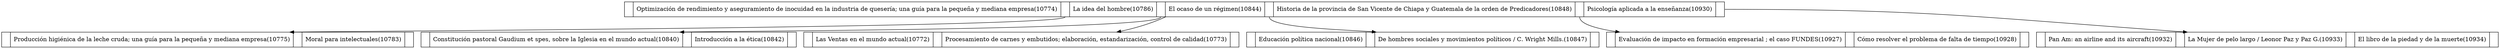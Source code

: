 digraph structs {
node [shape = record]; 1[label="<fo>|<f22>Optimización de rendimiento y aseguramiento de inocuidad en la industria de quesería; una guía para la pequeña y mediana empresa(10774)|<f1> |<f22>La idea del hombre(10786)|<f2> |<f22>El ocaso de un régimen(10844)|<f3> |<f22>Historia de la provincia de San Vicente de Chiapa y Guatemala de la orden de Predicadores(10848)|<f4> |<f22>Psicología aplicada a la enseñanza(10930)|<f5> "];
1:f0 -> 0 :here;
0[label = "<fo> |<f22> Las Ventas en el mundo actual(10772) |<f1>  |<f22> Procesamiento de carnes y embutidos; elaboración, estandarización, control de calidad(10773) |<f2>  "];
1:f1 -> 2 :here;
2[label = "<fo> |<f22> Producción higiénica de la leche cruda; una guía para la pequeña y mediana empresa(10775) |<f1>  |<f22> Moral para intelectuales(10783) |<f2>  "];
1:f2 -> 3 :here;
3[label = "<fo> |<f22> Constitución pastoral Gaudium et spes, sobre la Iglesia en el mundo actual(10840) |<f1>  |<f22> Introducción a la ética(10842) |<f2>  "];
1:f3 -> 4 :here;
4[label = "<fo> |<f22> Educación política nacional(10846) |<f1>  |<f22> De hombres sociales y movimientos políticos / C. Wright Mills.(10847) |<f2>  "];
1:f4 -> 5 :here;
5[label = "<fo> |<f22> Evaluación de impacto en formación empresarial ; el caso FUNDES(10927) |<f1>  |<f22> Cómo resolver el problema de falta de tiempo(10928) |<f2>  "];
1:f5 -> 6 :here;
6[label = "<fo> |<f22> Pan Am: an airline and its aircraft(10932) |<f1>  |<f22> La Mujer de pelo largo / Leonor Paz y Paz G.(10933) |<f2>  |<f22> El libro de la piedad y de la muerte(10934) |<f3>  "];
}